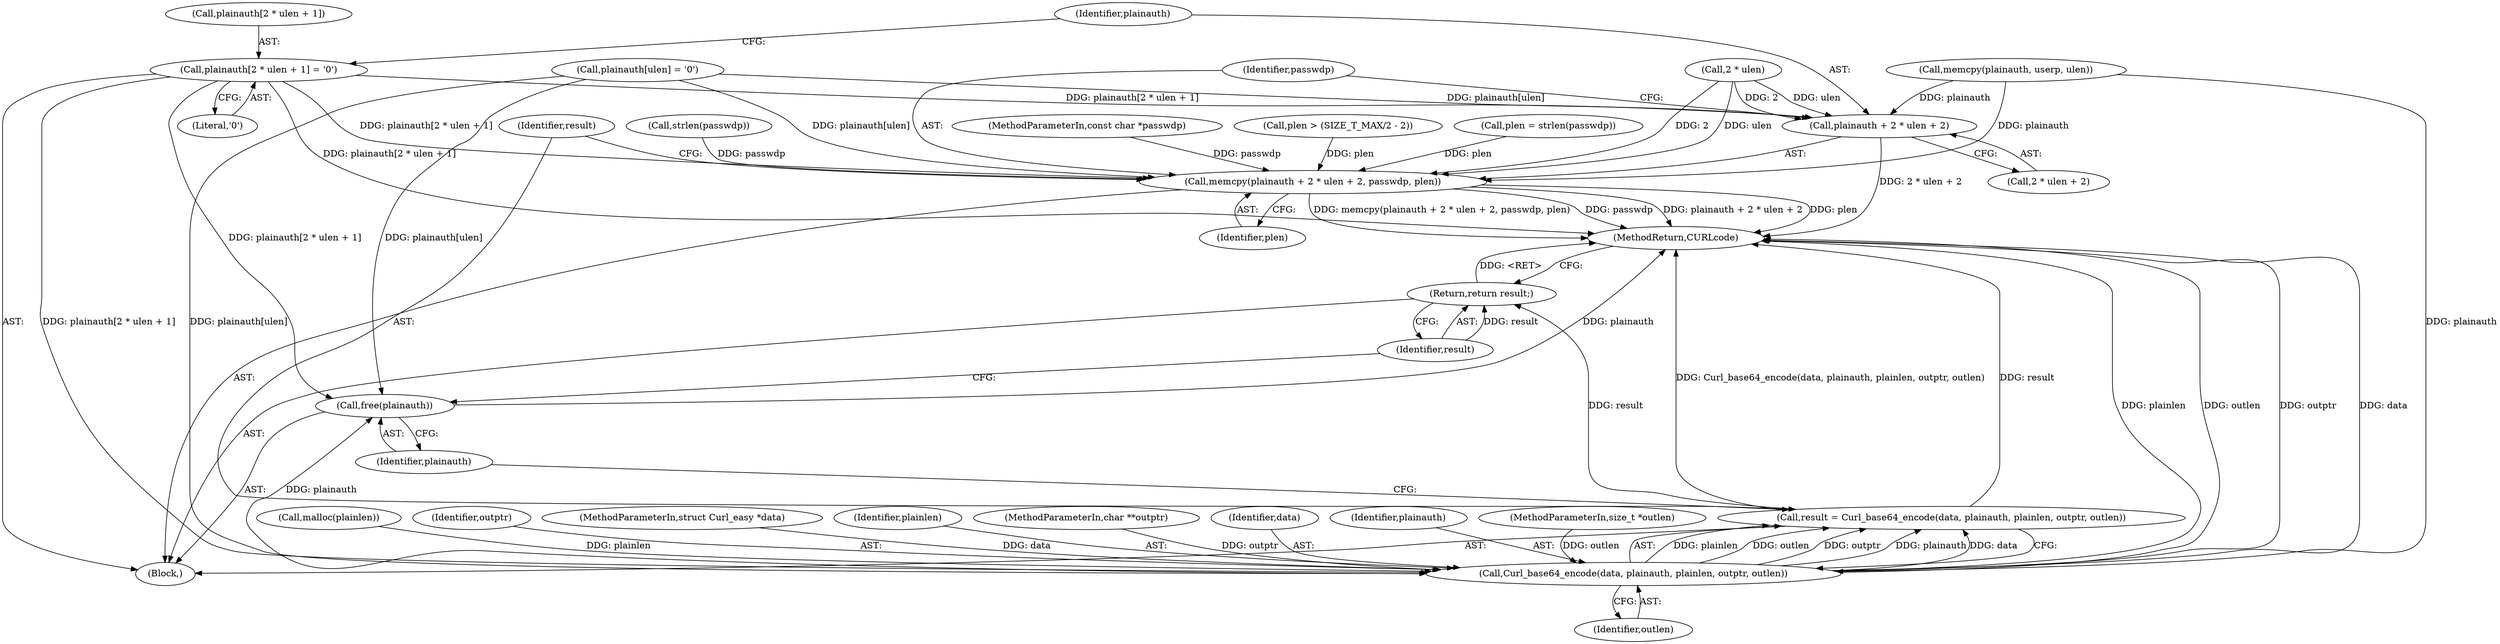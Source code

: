 digraph "0_curl_f3a24d7916b9173c69a3e0ee790102993833d6c5@pointer" {
"1000182" [label="(Call,plainauth[2 * ulen + 1] = '\0')"];
"1000191" [label="(Call,memcpy(plainauth + 2 * ulen + 2, passwdp, plen))"];
"1000192" [label="(Call,plainauth + 2 * ulen + 2)"];
"1000203" [label="(Call,Curl_base64_encode(data, plainauth, plainlen, outptr, outlen))"];
"1000201" [label="(Call,result = Curl_base64_encode(data, plainauth, plainlen, outptr, outlen))"];
"1000211" [label="(Return,return result;)"];
"1000209" [label="(Call,free(plainauth))"];
"1000193" [label="(Identifier,plainauth)"];
"1000199" [label="(Identifier,passwdp)"];
"1000183" [label="(Call,plainauth[2 * ulen + 1])"];
"1000213" [label="(MethodReturn,CURLcode)"];
"1000129" [label="(Call,strlen(passwdp))"];
"1000211" [label="(Return,return result;)"];
"1000200" [label="(Identifier,plen)"];
"1000158" [label="(Call,malloc(plainlen))"];
"1000165" [label="(Call,memcpy(plainauth, userp, ulen))"];
"1000207" [label="(Identifier,outptr)"];
"1000202" [label="(Identifier,result)"];
"1000169" [label="(Call,plainauth[ulen] = '\0')"];
"1000208" [label="(Identifier,outlen)"];
"1000106" [label="(MethodParameterIn,const char *passwdp)"];
"1000212" [label="(Identifier,result)"];
"1000203" [label="(Call,Curl_base64_encode(data, plainauth, plainlen, outptr, outlen))"];
"1000201" [label="(Call,result = Curl_base64_encode(data, plainauth, plainlen, outptr, outlen))"];
"1000210" [label="(Identifier,plainauth)"];
"1000104" [label="(MethodParameterIn,struct Curl_easy *data)"];
"1000206" [label="(Identifier,plainlen)"];
"1000209" [label="(Call,free(plainauth))"];
"1000192" [label="(Call,plainauth + 2 * ulen + 2)"];
"1000191" [label="(Call,memcpy(plainauth + 2 * ulen + 2, passwdp, plen))"];
"1000107" [label="(MethodParameterIn,char **outptr)"];
"1000190" [label="(Literal,'\0')"];
"1000109" [label="(Block,)"];
"1000138" [label="(Call,plen > (SIZE_T_MAX/2 - 2))"];
"1000127" [label="(Call,plen = strlen(passwdp))"];
"1000204" [label="(Identifier,data)"];
"1000205" [label="(Identifier,plainauth)"];
"1000182" [label="(Call,plainauth[2 * ulen + 1] = '\0')"];
"1000195" [label="(Call,2 * ulen)"];
"1000108" [label="(MethodParameterIn,size_t *outlen)"];
"1000194" [label="(Call,2 * ulen + 2)"];
"1000182" -> "1000109"  [label="AST: "];
"1000182" -> "1000190"  [label="CFG: "];
"1000183" -> "1000182"  [label="AST: "];
"1000190" -> "1000182"  [label="AST: "];
"1000193" -> "1000182"  [label="CFG: "];
"1000182" -> "1000213"  [label="DDG: plainauth[2 * ulen + 1]"];
"1000182" -> "1000191"  [label="DDG: plainauth[2 * ulen + 1]"];
"1000182" -> "1000192"  [label="DDG: plainauth[2 * ulen + 1]"];
"1000182" -> "1000203"  [label="DDG: plainauth[2 * ulen + 1]"];
"1000182" -> "1000209"  [label="DDG: plainauth[2 * ulen + 1]"];
"1000191" -> "1000109"  [label="AST: "];
"1000191" -> "1000200"  [label="CFG: "];
"1000192" -> "1000191"  [label="AST: "];
"1000199" -> "1000191"  [label="AST: "];
"1000200" -> "1000191"  [label="AST: "];
"1000202" -> "1000191"  [label="CFG: "];
"1000191" -> "1000213"  [label="DDG: plen"];
"1000191" -> "1000213"  [label="DDG: memcpy(plainauth + 2 * ulen + 2, passwdp, plen)"];
"1000191" -> "1000213"  [label="DDG: passwdp"];
"1000191" -> "1000213"  [label="DDG: plainauth + 2 * ulen + 2"];
"1000169" -> "1000191"  [label="DDG: plainauth[ulen]"];
"1000165" -> "1000191"  [label="DDG: plainauth"];
"1000195" -> "1000191"  [label="DDG: 2"];
"1000195" -> "1000191"  [label="DDG: ulen"];
"1000129" -> "1000191"  [label="DDG: passwdp"];
"1000106" -> "1000191"  [label="DDG: passwdp"];
"1000138" -> "1000191"  [label="DDG: plen"];
"1000127" -> "1000191"  [label="DDG: plen"];
"1000192" -> "1000194"  [label="CFG: "];
"1000193" -> "1000192"  [label="AST: "];
"1000194" -> "1000192"  [label="AST: "];
"1000199" -> "1000192"  [label="CFG: "];
"1000192" -> "1000213"  [label="DDG: 2 * ulen + 2"];
"1000169" -> "1000192"  [label="DDG: plainauth[ulen]"];
"1000165" -> "1000192"  [label="DDG: plainauth"];
"1000195" -> "1000192"  [label="DDG: 2"];
"1000195" -> "1000192"  [label="DDG: ulen"];
"1000203" -> "1000201"  [label="AST: "];
"1000203" -> "1000208"  [label="CFG: "];
"1000204" -> "1000203"  [label="AST: "];
"1000205" -> "1000203"  [label="AST: "];
"1000206" -> "1000203"  [label="AST: "];
"1000207" -> "1000203"  [label="AST: "];
"1000208" -> "1000203"  [label="AST: "];
"1000201" -> "1000203"  [label="CFG: "];
"1000203" -> "1000213"  [label="DDG: plainlen"];
"1000203" -> "1000213"  [label="DDG: outlen"];
"1000203" -> "1000213"  [label="DDG: outptr"];
"1000203" -> "1000213"  [label="DDG: data"];
"1000203" -> "1000201"  [label="DDG: plainlen"];
"1000203" -> "1000201"  [label="DDG: outlen"];
"1000203" -> "1000201"  [label="DDG: outptr"];
"1000203" -> "1000201"  [label="DDG: plainauth"];
"1000203" -> "1000201"  [label="DDG: data"];
"1000104" -> "1000203"  [label="DDG: data"];
"1000169" -> "1000203"  [label="DDG: plainauth[ulen]"];
"1000165" -> "1000203"  [label="DDG: plainauth"];
"1000158" -> "1000203"  [label="DDG: plainlen"];
"1000107" -> "1000203"  [label="DDG: outptr"];
"1000108" -> "1000203"  [label="DDG: outlen"];
"1000203" -> "1000209"  [label="DDG: plainauth"];
"1000201" -> "1000109"  [label="AST: "];
"1000202" -> "1000201"  [label="AST: "];
"1000210" -> "1000201"  [label="CFG: "];
"1000201" -> "1000213"  [label="DDG: Curl_base64_encode(data, plainauth, plainlen, outptr, outlen)"];
"1000201" -> "1000213"  [label="DDG: result"];
"1000201" -> "1000211"  [label="DDG: result"];
"1000211" -> "1000109"  [label="AST: "];
"1000211" -> "1000212"  [label="CFG: "];
"1000212" -> "1000211"  [label="AST: "];
"1000213" -> "1000211"  [label="CFG: "];
"1000211" -> "1000213"  [label="DDG: <RET>"];
"1000212" -> "1000211"  [label="DDG: result"];
"1000209" -> "1000109"  [label="AST: "];
"1000209" -> "1000210"  [label="CFG: "];
"1000210" -> "1000209"  [label="AST: "];
"1000212" -> "1000209"  [label="CFG: "];
"1000209" -> "1000213"  [label="DDG: plainauth"];
"1000169" -> "1000209"  [label="DDG: plainauth[ulen]"];
}
